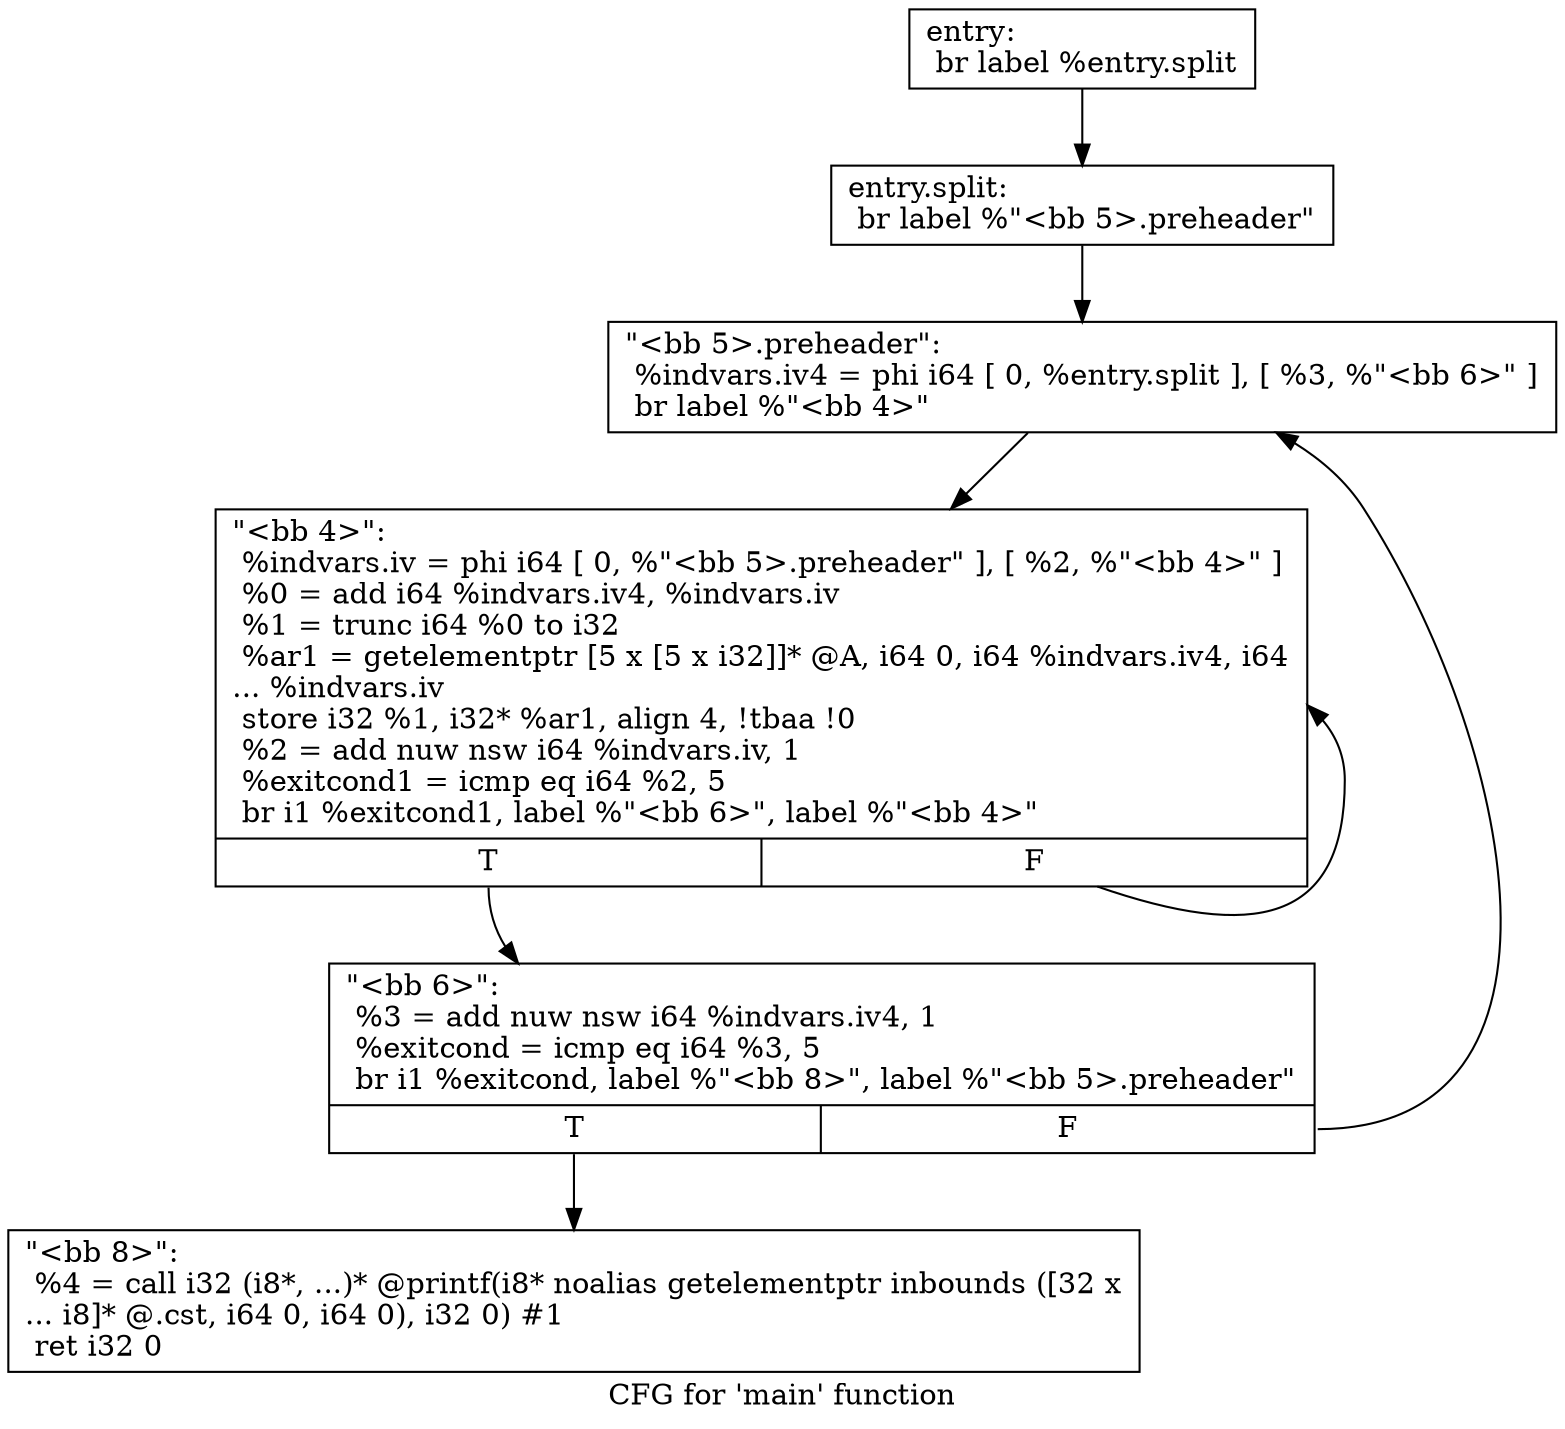 digraph "CFG for 'main' function" {
	label="CFG for 'main' function";

	Node0x1f10140 [shape=record,label="{entry:\l  br label %entry.split\l}"];
	Node0x1f10140 -> Node0x1f1d090;
	Node0x1f1d090 [shape=record,label="{entry.split:                                      \l  br label %\"\<bb 5\>.preheader\"\l}"];
	Node0x1f1d090 -> Node0x1f1d1e0;
	Node0x1f1d330 [shape=record,label="{\"\<bb 4\>\":                                         \l  %indvars.iv = phi i64 [ 0, %\"\<bb 5\>.preheader\" ], [ %2, %\"\<bb 4\>\" ]\l  %0 = add i64 %indvars.iv4, %indvars.iv\l  %1 = trunc i64 %0 to i32\l  %ar1 = getelementptr [5 x [5 x i32]]* @A, i64 0, i64 %indvars.iv4, i64\l... %indvars.iv\l  store i32 %1, i32* %ar1, align 4, !tbaa !0\l  %2 = add nuw nsw i64 %indvars.iv, 1\l  %exitcond1 = icmp eq i64 %2, 5\l  br i1 %exitcond1, label %\"\<bb 6\>\", label %\"\<bb 4\>\"\l|{<s0>T|<s1>F}}"];
	Node0x1f1d330:s0 -> Node0x1f20d30;
	Node0x1f1d330:s1 -> Node0x1f1d330;
	Node0x1f20d30 [shape=record,label="{\"\<bb 6\>\":                                         \l  %3 = add nuw nsw i64 %indvars.iv4, 1\l  %exitcond = icmp eq i64 %3, 5\l  br i1 %exitcond, label %\"\<bb 8\>\", label %\"\<bb 5\>.preheader\"\l|{<s0>T|<s1>F}}"];
	Node0x1f20d30:s0 -> Node0x1f20f90;
	Node0x1f20d30:s1 -> Node0x1f1d1e0;
	Node0x1f1d1e0 [shape=record,label="{\"\<bb 5\>.preheader\":                               \l  %indvars.iv4 = phi i64 [ 0, %entry.split ], [ %3, %\"\<bb 6\>\" ]\l  br label %\"\<bb 4\>\"\l}"];
	Node0x1f1d1e0 -> Node0x1f1d330;
	Node0x1f20f90 [shape=record,label="{\"\<bb 8\>\":                                         \l  %4 = call i32 (i8*, ...)* @printf(i8* noalias getelementptr inbounds ([32 x\l... i8]* @.cst, i64 0, i64 0), i32 0) #1\l  ret i32 0\l}"];
}
